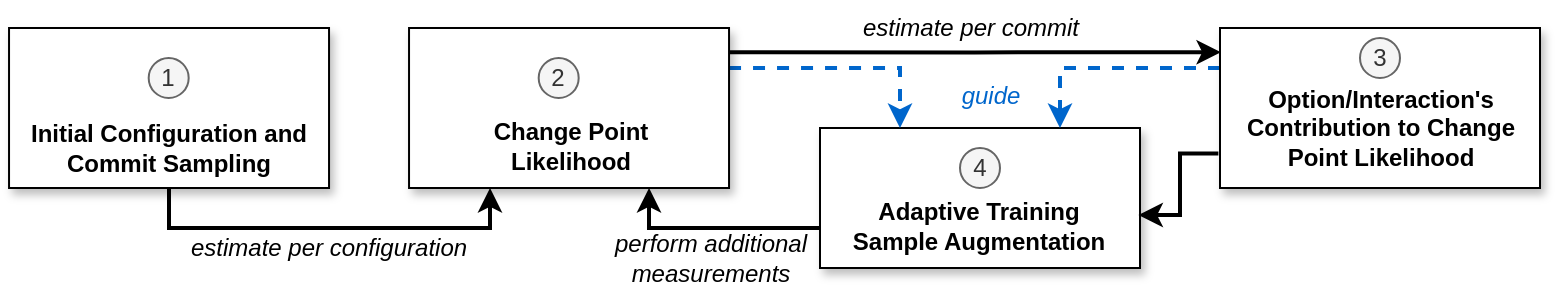 <mxfile version="12.7.0" type="device"><diagram id="bdLa8oZ5TNLsRq9KpIFi" name="Page-1"><mxGraphModel dx="901" dy="413" grid="1" gridSize="10" guides="1" tooltips="1" connect="1" arrows="1" fold="1" page="1" pageScale="1" pageWidth="10" pageHeight="10" math="0" shadow="0"><root><mxCell id="0"/><mxCell id="1" parent="0"/><mxCell id="2vDZ-OzfVjXtFSum2gNu-59" style="edgeStyle=orthogonalEdgeStyle;rounded=0;comic=0;orthogonalLoop=1;jettySize=auto;html=1;entryX=0.75;entryY=1;entryDx=0;entryDy=0;shadow=0;strokeColor=#000000;strokeWidth=2;exitX=0.004;exitY=0.619;exitDx=0;exitDy=0;exitPerimeter=0;" edge="1" parent="1" source="2vDZ-OzfVjXtFSum2gNu-13" target="2vDZ-OzfVjXtFSum2gNu-44"><mxGeometry relative="1" as="geometry"><Array as="points"><mxPoint x="491" y="180"/><mxPoint x="405" y="180"/></Array></mxGeometry></mxCell><mxCell id="2vDZ-OzfVjXtFSum2gNu-13" value="" style="rounded=0;whiteSpace=wrap;html=1;shadow=1;fillColor=#ffffff;" vertex="1" parent="1"><mxGeometry x="490" y="130" width="160" height="70" as="geometry"/></mxCell><mxCell id="2vDZ-OzfVjXtFSum2gNu-23" value="&lt;i&gt;estimate per commit&lt;/i&gt;" style="text;html=1;resizable=0;autosize=1;align=center;verticalAlign=middle;points=[];fillColor=none;strokeColor=none;rounded=0;shadow=1;" vertex="1" parent="1"><mxGeometry x="504.86" y="70" width="120" height="20" as="geometry"/></mxCell><mxCell id="2vDZ-OzfVjXtFSum2gNu-26" value="&lt;i&gt;perform additional&lt;br&gt;measurements&lt;/i&gt;" style="text;html=1;resizable=0;autosize=1;align=center;verticalAlign=middle;points=[];fillColor=none;strokeColor=none;rounded=0;shadow=1;" vertex="1" parent="1"><mxGeometry x="380" y="180" width="110" height="30" as="geometry"/></mxCell><mxCell id="2vDZ-OzfVjXtFSum2gNu-38" value="&lt;b&gt;2&lt;/b&gt;" style="ellipse;whiteSpace=wrap;html=1;aspect=fixed;shadow=0;comic=0;fillColor=none;align=center;" vertex="1" parent="1"><mxGeometry x="294.52" y="100.0" width="24.14" height="24.14" as="geometry"/></mxCell><mxCell id="2vDZ-OzfVjXtFSum2gNu-39" value="&lt;b&gt;1&lt;/b&gt;" style="ellipse;whiteSpace=wrap;html=1;aspect=fixed;shadow=0;comic=0;fillColor=none;align=center;" vertex="1" parent="1"><mxGeometry x="94.52" y="100" width="24.14" height="24.14" as="geometry"/></mxCell><mxCell id="2vDZ-OzfVjXtFSum2gNu-76" style="edgeStyle=orthogonalEdgeStyle;rounded=0;comic=0;orthogonalLoop=1;jettySize=auto;html=1;shadow=0;strokeColor=#000000;strokeWidth=2;entryX=0.25;entryY=1;entryDx=0;entryDy=0;" edge="1" parent="1" source="2vDZ-OzfVjXtFSum2gNu-43" target="2vDZ-OzfVjXtFSum2gNu-44"><mxGeometry relative="1" as="geometry"><mxPoint x="331" y="160" as="targetPoint"/><Array as="points"><mxPoint x="165" y="180"/><mxPoint x="325" y="180"/><mxPoint x="325" y="160"/></Array></mxGeometry></mxCell><mxCell id="2vDZ-OzfVjXtFSum2gNu-43" value="" style="rounded=0;whiteSpace=wrap;html=1;shadow=1;fillColor=#ffffff;" vertex="1" parent="1"><mxGeometry x="84.52" y="80" width="160" height="80" as="geometry"/></mxCell><mxCell id="2vDZ-OzfVjXtFSum2gNu-54" style="edgeStyle=orthogonalEdgeStyle;rounded=0;comic=0;orthogonalLoop=1;jettySize=auto;html=1;entryX=0.003;entryY=0.151;entryDx=0;entryDy=0;shadow=0;strokeColor=#000000;strokeWidth=2;entryPerimeter=0;exitX=0.999;exitY=0.152;exitDx=0;exitDy=0;exitPerimeter=0;" edge="1" parent="1" source="2vDZ-OzfVjXtFSum2gNu-44" target="2vDZ-OzfVjXtFSum2gNu-45"><mxGeometry relative="1" as="geometry"><mxPoint x="444" y="81" as="sourcePoint"/></mxGeometry></mxCell><mxCell id="2vDZ-OzfVjXtFSum2gNu-70" style="edgeStyle=orthogonalEdgeStyle;rounded=0;comic=0;orthogonalLoop=1;jettySize=auto;html=1;exitX=1;exitY=0.25;exitDx=0;exitDy=0;entryX=0.25;entryY=0;entryDx=0;entryDy=0;shadow=0;strokeColor=#0066CC;strokeWidth=2;dashed=1;" edge="1" parent="1" source="2vDZ-OzfVjXtFSum2gNu-44" target="2vDZ-OzfVjXtFSum2gNu-13"><mxGeometry relative="1" as="geometry"/></mxCell><mxCell id="2vDZ-OzfVjXtFSum2gNu-44" value="" style="rounded=0;whiteSpace=wrap;html=1;shadow=1;fillColor=#ffffff;" vertex="1" parent="1"><mxGeometry x="284.52" y="80" width="160" height="80" as="geometry"/></mxCell><mxCell id="2vDZ-OzfVjXtFSum2gNu-55" style="edgeStyle=orthogonalEdgeStyle;rounded=0;comic=0;orthogonalLoop=1;jettySize=auto;html=1;entryX=0.995;entryY=0.622;entryDx=0;entryDy=0;shadow=0;strokeColor=#000000;strokeWidth=2;exitX=-0.005;exitY=0.784;exitDx=0;exitDy=0;exitPerimeter=0;entryPerimeter=0;" edge="1" parent="1" source="2vDZ-OzfVjXtFSum2gNu-45" target="2vDZ-OzfVjXtFSum2gNu-13"><mxGeometry relative="1" as="geometry"><mxPoint x="684" y="160" as="sourcePoint"/></mxGeometry></mxCell><mxCell id="2vDZ-OzfVjXtFSum2gNu-71" style="edgeStyle=orthogonalEdgeStyle;rounded=0;comic=0;orthogonalLoop=1;jettySize=auto;html=1;exitX=0;exitY=0.25;exitDx=0;exitDy=0;entryX=0.75;entryY=0;entryDx=0;entryDy=0;shadow=0;strokeColor=#0066CC;strokeWidth=2;dashed=1;" edge="1" parent="1" source="2vDZ-OzfVjXtFSum2gNu-45" target="2vDZ-OzfVjXtFSum2gNu-13"><mxGeometry relative="1" as="geometry"/></mxCell><mxCell id="2vDZ-OzfVjXtFSum2gNu-45" value="" style="rounded=0;whiteSpace=wrap;html=1;shadow=1;fillColor=#ffffff;" vertex="1" parent="1"><mxGeometry x="690" y="80" width="160" height="80" as="geometry"/></mxCell><mxCell id="2vDZ-OzfVjXtFSum2gNu-47" value="&lt;b&gt;Option/Interaction's&lt;br&gt;Contribution to Change&lt;br&gt;Point Likelihood&lt;/b&gt;" style="text;html=1;resizable=0;autosize=1;align=center;verticalAlign=middle;points=[];fillColor=none;strokeColor=none;rounded=0;shadow=0;" vertex="1" parent="1"><mxGeometry x="695" y="105" width="150" height="50" as="geometry"/></mxCell><mxCell id="2vDZ-OzfVjXtFSum2gNu-49" value="&lt;b&gt;Adaptive Training&lt;br&gt;Sample Augmentation&lt;/b&gt;" style="text;html=1;resizable=0;autosize=1;align=center;verticalAlign=middle;points=[];fillColor=none;strokeColor=none;rounded=0;shadow=1;" vertex="1" parent="1"><mxGeometry x="498.86" y="164" width="140" height="30" as="geometry"/></mxCell><mxCell id="2vDZ-OzfVjXtFSum2gNu-63" value="&lt;b&gt;Initial Configuration and&lt;br&gt;Commit Sampling&lt;/b&gt;" style="text;html=1;resizable=0;autosize=1;align=center;verticalAlign=middle;points=[];fillColor=none;strokeColor=none;rounded=0;shadow=1;" vertex="1" parent="1"><mxGeometry x="89.34" y="125" width="150" height="30" as="geometry"/></mxCell><mxCell id="2vDZ-OzfVjXtFSum2gNu-64" value="&lt;b&gt;Change Point &lt;br&gt;Likelihood&lt;/b&gt;" style="text;html=1;resizable=0;autosize=1;align=center;verticalAlign=middle;points=[];fillColor=none;strokeColor=none;rounded=0;shadow=1;" vertex="1" parent="1"><mxGeometry x="319.52" y="124.14" width="90" height="30" as="geometry"/></mxCell><mxCell id="2vDZ-OzfVjXtFSum2gNu-65" value="1" style="ellipse;whiteSpace=wrap;html=1;aspect=fixed;shadow=0;comic=0;fillColor=#f5f5f5;strokeColor=#666666;fontColor=#333333;" vertex="1" parent="1"><mxGeometry x="154.34" y="95" width="20" height="20" as="geometry"/></mxCell><mxCell id="2vDZ-OzfVjXtFSum2gNu-66" value="2" style="ellipse;whiteSpace=wrap;html=1;aspect=fixed;shadow=0;comic=0;fillColor=#f5f5f5;strokeColor=#666666;fontColor=#333333;" vertex="1" parent="1"><mxGeometry x="349.34" y="95" width="20" height="20" as="geometry"/></mxCell><mxCell id="2vDZ-OzfVjXtFSum2gNu-67" value="3" style="ellipse;whiteSpace=wrap;html=1;aspect=fixed;shadow=0;comic=0;fillColor=#f5f5f5;strokeColor=#666666;fontColor=#333333;" vertex="1" parent="1"><mxGeometry x="760.0" y="85" width="20" height="20" as="geometry"/></mxCell><mxCell id="2vDZ-OzfVjXtFSum2gNu-68" value="4" style="ellipse;whiteSpace=wrap;html=1;aspect=fixed;shadow=0;comic=0;fillColor=#f5f5f5;strokeColor=#666666;fontColor=#333333;" vertex="1" parent="1"><mxGeometry x="560" y="140" width="20" height="20" as="geometry"/></mxCell><mxCell id="2vDZ-OzfVjXtFSum2gNu-73" value="&lt;i&gt;&lt;font color=&quot;#0066cc&quot;&gt;guide&lt;/font&gt;&lt;/i&gt;" style="text;html=1;resizable=0;autosize=1;align=center;verticalAlign=middle;points=[];fillColor=none;strokeColor=none;rounded=0;shadow=0;comic=0;" vertex="1" parent="1"><mxGeometry x="554.86" y="104.14" width="40" height="20" as="geometry"/></mxCell><mxCell id="2vDZ-OzfVjXtFSum2gNu-74" value="&lt;i&gt;estimate per configuration&lt;/i&gt;" style="text;html=1;resizable=0;autosize=1;align=center;verticalAlign=middle;points=[];fillColor=none;strokeColor=none;rounded=0;shadow=0;comic=0;" vertex="1" parent="1"><mxGeometry x="168.66" y="180" width="150" height="20" as="geometry"/></mxCell></root></mxGraphModel></diagram></mxfile>